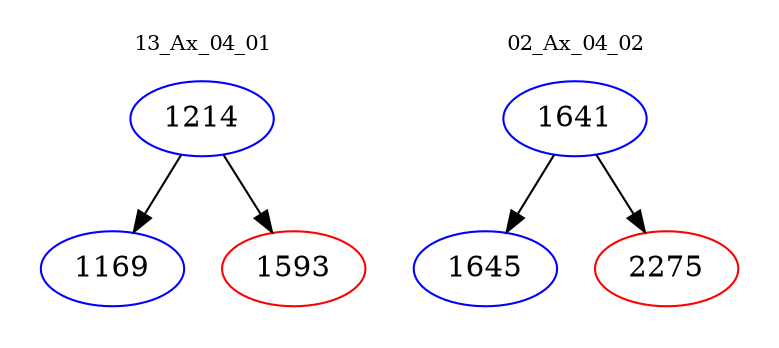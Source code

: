 digraph{
subgraph cluster_0 {
color = white
label = "13_Ax_04_01";
fontsize=10;
T0_1214 [label="1214", color="blue"]
T0_1214 -> T0_1169 [color="black"]
T0_1169 [label="1169", color="blue"]
T0_1214 -> T0_1593 [color="black"]
T0_1593 [label="1593", color="red"]
}
subgraph cluster_1 {
color = white
label = "02_Ax_04_02";
fontsize=10;
T1_1641 [label="1641", color="blue"]
T1_1641 -> T1_1645 [color="black"]
T1_1645 [label="1645", color="blue"]
T1_1641 -> T1_2275 [color="black"]
T1_2275 [label="2275", color="red"]
}
}

